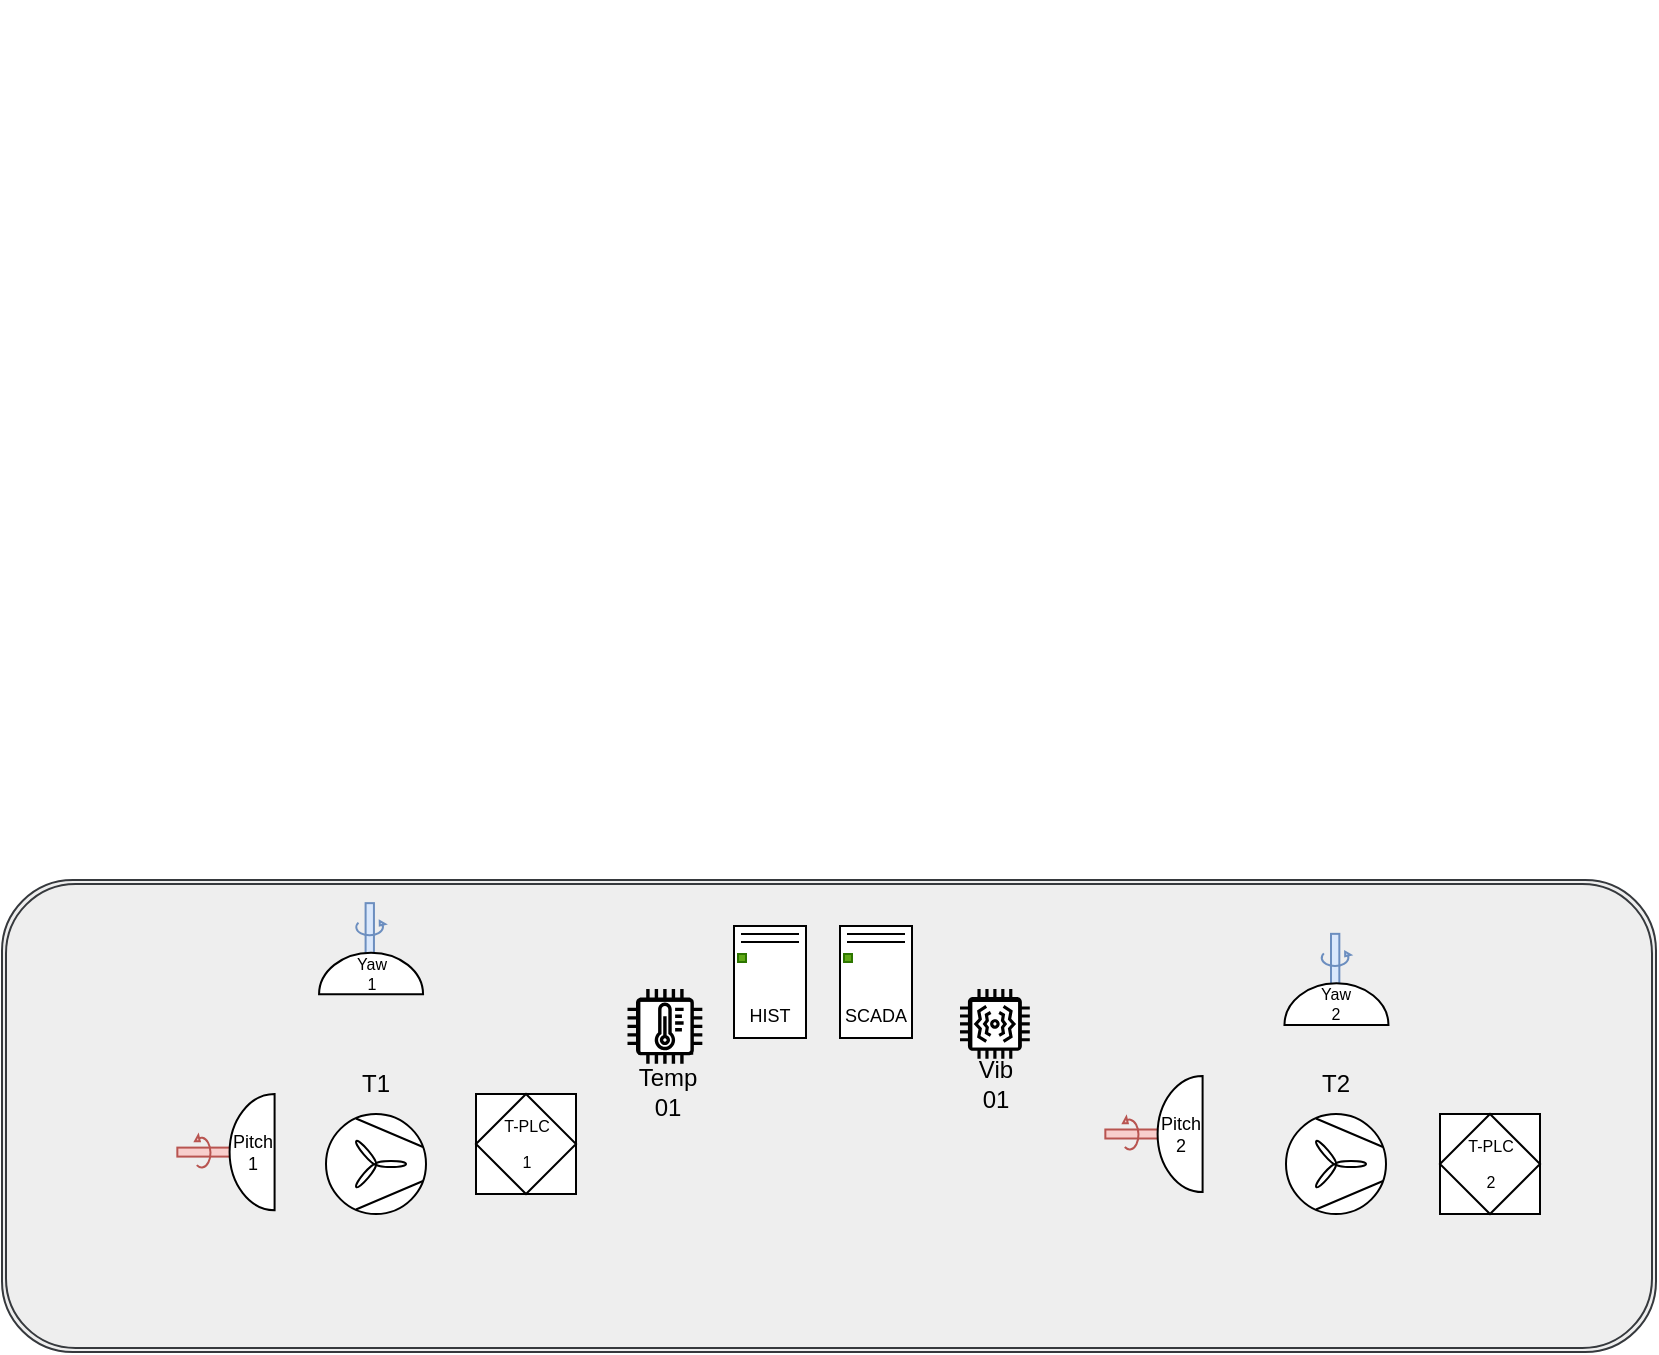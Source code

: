 <mxfile version="26.1.0">
  <diagram id="a45cf8ec-cd66-6f27-3ac3-be6e809c9e4a" name="Page-1">
    <mxGraphModel dx="1871" dy="1006" grid="1" gridSize="4" guides="1" tooltips="1" connect="1" arrows="1" fold="1" page="1" pageScale="1" pageWidth="827" pageHeight="1169" background="none" math="0" shadow="0">
      <root>
        <mxCell id="0" />
        <mxCell id="1" parent="0" />
        <mxCell id="4C0BwEDokxpnOY0oktvk-240" value="" style="shape=ext;double=1;rounded=1;whiteSpace=wrap;html=1;fillColor=#eeeeee;strokeColor=#36393d;movable=0;resizable=0;rotatable=0;deletable=0;editable=0;locked=1;connectable=0;" vertex="1" parent="1">
          <mxGeometry x="-827" y="933" width="827" height="236" as="geometry" />
        </mxCell>
        <mxCell id="171" style="edgeStyle=orthogonalEdgeStyle;rounded=0;jumpStyle=none;html=1;exitX=0;exitY=0.5;entryX=0;entryY=0.5;shadow=0;labelBackgroundColor=none;startArrow=none;startFill=0;endArrow=classic;endFill=1;endSize=6;jettySize=auto;orthogonalLoop=1;strokeColor=#23445D;strokeWidth=2;fillColor=#F08705;fontFamily=Helvetica;fontSize=14;fontColor=#F08705;align=left;fontStyle=0" parent="1" edge="1">
          <mxGeometry relative="1" as="geometry">
            <mxPoint x="-553" y="501.5" as="sourcePoint" />
            <mxPoint x="-553" y="501.5" as="targetPoint" />
          </mxGeometry>
        </mxCell>
        <mxCell id="4C0BwEDokxpnOY0oktvk-178" value="" style="group;" vertex="1" connectable="0" parent="1">
          <mxGeometry x="-670" y="1020" width="60" height="80" as="geometry" />
        </mxCell>
        <mxCell id="4C0BwEDokxpnOY0oktvk-173" value="" style="verticalLabelPosition=bottom;outlineConnect=0;align=center;dashed=0;html=1;verticalAlign=top;shape=mxgraph.pid2misc.fan;fanType=common;points=[[1,0.5,0,0,0]];" vertex="1" parent="4C0BwEDokxpnOY0oktvk-178">
          <mxGeometry x="5" y="30" width="50" height="50" as="geometry" />
        </mxCell>
        <mxCell id="4C0BwEDokxpnOY0oktvk-175" value="T1" style="text;html=1;align=center;verticalAlign=middle;whiteSpace=wrap;rounded=0;movable=1;resizable=1;rotatable=1;deletable=1;editable=1;locked=0;connectable=1;" vertex="1" parent="4C0BwEDokxpnOY0oktvk-178">
          <mxGeometry width="60" height="30" as="geometry" />
        </mxCell>
        <mxCell id="4C0BwEDokxpnOY0oktvk-179" value="" style="group;" vertex="1" connectable="0" parent="1">
          <mxGeometry x="-190" y="1020" width="60" height="80" as="geometry" />
        </mxCell>
        <mxCell id="4C0BwEDokxpnOY0oktvk-174" value="" style="verticalLabelPosition=bottom;outlineConnect=0;align=center;dashed=0;html=1;verticalAlign=top;shape=mxgraph.pid2misc.fan;fanType=common;gradientColor=none;shadow=0;points=[[0.5,1,0,0,0]];" vertex="1" parent="4C0BwEDokxpnOY0oktvk-179">
          <mxGeometry x="5" y="30" width="50" height="50" as="geometry" />
        </mxCell>
        <mxCell id="4C0BwEDokxpnOY0oktvk-176" value="T2" style="text;html=1;align=center;verticalAlign=middle;whiteSpace=wrap;rounded=0;" vertex="1" parent="4C0BwEDokxpnOY0oktvk-179">
          <mxGeometry width="60" height="30" as="geometry" />
        </mxCell>
        <mxCell id="4C0BwEDokxpnOY0oktvk-181" value="&lt;table cellpadding=&quot;4&quot; cellspacing=&quot;0&quot; border=&quot;0&quot; style=&quot;width: 100%; height: 100%;&quot;&gt;&lt;tbody&gt;&lt;tr&gt;&lt;td&gt;T-PLC&lt;br&gt;&lt;/td&gt;&lt;/tr&gt;&lt;tr&gt;&lt;td&gt;2&lt;br&gt;&lt;/td&gt;&lt;/tr&gt;&lt;/tbody&gt;&lt;/table&gt; " style="html=1;outlineConnect=0;align=center;dashed=0;aspect=fixed;shape=mxgraph.pid2inst.progLogCont;mounting=field;fontSize=8;" vertex="1" parent="1">
          <mxGeometry x="-108" y="1050" width="50" height="50" as="geometry" />
        </mxCell>
        <mxCell id="4C0BwEDokxpnOY0oktvk-183" value="&lt;table cellpadding=&quot;4&quot; cellspacing=&quot;0&quot; border=&quot;0&quot; style=&quot;width: 100%; height: 100%;&quot;&gt;&lt;tbody&gt;&lt;tr&gt;&lt;td&gt;T-PLC&lt;br&gt;&lt;/td&gt;&lt;/tr&gt;&lt;tr&gt;&lt;td&gt;1&lt;br&gt;&lt;/td&gt;&lt;/tr&gt;&lt;/tbody&gt;&lt;/table&gt; " style="html=1;outlineConnect=0;align=center;dashed=0;aspect=fixed;shape=mxgraph.pid2inst.progLogCont;mounting=field;labelPosition=center;verticalLabelPosition=middle;verticalAlign=middle;fontSize=8;" vertex="1" parent="1">
          <mxGeometry x="-590.0" y="1040" width="50" height="50" as="geometry" />
        </mxCell>
        <mxCell id="4C0BwEDokxpnOY0oktvk-215" value="" style="group" vertex="1" connectable="0" parent="1">
          <mxGeometry x="-284.0" y="1030.952" width="75.1" height="58.095" as="geometry" />
        </mxCell>
        <mxCell id="4C0BwEDokxpnOY0oktvk-216" value="" style="rounded=0;whiteSpace=wrap;html=1;rotation=-180;fillColor=#f8cecc;strokeColor=#b85450;" vertex="1" parent="4C0BwEDokxpnOY0oktvk-215">
          <mxGeometry x="8.67" y="26.8" width="32" height="4.5" as="geometry" />
        </mxCell>
        <mxCell id="4C0BwEDokxpnOY0oktvk-217" value="" style="group" vertex="1" connectable="0" parent="4C0BwEDokxpnOY0oktvk-215">
          <mxGeometry x="18.2" width="56.9" height="58.095" as="geometry" />
        </mxCell>
        <mxCell id="4C0BwEDokxpnOY0oktvk-218" value="" style="group" vertex="1" connectable="0" parent="4C0BwEDokxpnOY0oktvk-217">
          <mxGeometry y="3.553e-15" width="56.9" height="58.095" as="geometry" />
        </mxCell>
        <mxCell id="4C0BwEDokxpnOY0oktvk-219" value="" style="verticalLabelPosition=bottom;verticalAlign=top;html=1;shape=mxgraph.basic.half_circle;rotation=-270;" vertex="1" parent="4C0BwEDokxpnOY0oktvk-218">
          <mxGeometry x="-1.2" y="17.798" width="58.095" height="22.5" as="geometry" />
        </mxCell>
        <mxCell id="4C0BwEDokxpnOY0oktvk-220" value="&lt;div&gt;Pitch&lt;/div&gt;&lt;div&gt;2&lt;br&gt;&lt;/div&gt;" style="text;html=1;align=center;verticalAlign=middle;whiteSpace=wrap;rounded=0;fontSize=9;" vertex="1" parent="4C0BwEDokxpnOY0oktvk-218">
          <mxGeometry y="14.048" width="56.9" height="30" as="geometry" />
        </mxCell>
        <mxCell id="4C0BwEDokxpnOY0oktvk-222" value="" style="verticalLabelPosition=bottom;shadow=0;dashed=0;align=center;html=1;verticalAlign=top;shape=mxgraph.electrical.rot_mech.verticalLabelPosition=bottom;shadow=0;dashed=0;align=center;fillColor=#f8cecc;html=1;verticalAlign=top;strokeWidth=1;shape=mxgraph.electrical.rot_mech.rotation;rotation=-91;strokeColor=#b85450;" vertex="1" parent="4C0BwEDokxpnOY0oktvk-218">
          <mxGeometry x="-5.1" y="25.048" width="17" height="8" as="geometry" />
        </mxCell>
        <mxCell id="4C0BwEDokxpnOY0oktvk-209" value="" style="group" vertex="1" connectable="0" parent="1">
          <mxGeometry x="-748.0" y="1040.002" width="75.1" height="58.095" as="geometry" />
        </mxCell>
        <mxCell id="4C0BwEDokxpnOY0oktvk-185" value="" style="rounded=0;whiteSpace=wrap;html=1;rotation=-180;fillColor=#f8cecc;strokeColor=#b85450;" vertex="1" parent="4C0BwEDokxpnOY0oktvk-209">
          <mxGeometry x="8.67" y="26.8" width="32" height="4.5" as="geometry" />
        </mxCell>
        <mxCell id="4C0BwEDokxpnOY0oktvk-193" value="" style="group" vertex="1" connectable="0" parent="4C0BwEDokxpnOY0oktvk-209">
          <mxGeometry x="18.2" width="56.9" height="58.095" as="geometry" />
        </mxCell>
        <mxCell id="4C0BwEDokxpnOY0oktvk-197" value="" style="group" vertex="1" connectable="0" parent="4C0BwEDokxpnOY0oktvk-193">
          <mxGeometry y="3.553e-15" width="56.9" height="58.095" as="geometry" />
        </mxCell>
        <mxCell id="4C0BwEDokxpnOY0oktvk-184" value="" style="verticalLabelPosition=bottom;verticalAlign=top;html=1;shape=mxgraph.basic.half_circle;rotation=-270;" vertex="1" parent="4C0BwEDokxpnOY0oktvk-197">
          <mxGeometry x="-1.2" y="17.798" width="58.095" height="22.5" as="geometry" />
        </mxCell>
        <mxCell id="4C0BwEDokxpnOY0oktvk-192" value="&lt;div&gt;Pitch&lt;/div&gt;&lt;div&gt;1&lt;br&gt;&lt;/div&gt;" style="text;html=1;align=center;verticalAlign=middle;whiteSpace=wrap;rounded=0;fontSize=9;" vertex="1" parent="4C0BwEDokxpnOY0oktvk-197">
          <mxGeometry y="14.048" width="56.9" height="30" as="geometry" />
        </mxCell>
        <mxCell id="4C0BwEDokxpnOY0oktvk-206" value="" style="verticalLabelPosition=bottom;shadow=0;dashed=0;align=center;html=1;verticalAlign=top;shape=mxgraph.electrical.rot_mech.verticalLabelPosition=bottom;shadow=0;dashed=0;align=center;fillColor=#f8cecc;html=1;verticalAlign=top;strokeWidth=1;shape=mxgraph.electrical.rot_mech.rotation;rotation=-91;strokeColor=#b85450;" vertex="1" parent="4C0BwEDokxpnOY0oktvk-197">
          <mxGeometry x="-5.1" y="25.048" width="17" height="8" as="geometry" />
        </mxCell>
        <mxCell id="4C0BwEDokxpnOY0oktvk-232" value="" style="group;rotation=90;" vertex="1" connectable="0" parent="1">
          <mxGeometry x="-181.3" y="951.35" width="51.3" height="55" as="geometry" />
        </mxCell>
        <mxCell id="4C0BwEDokxpnOY0oktvk-223" value="" style="rounded=0;whiteSpace=wrap;html=1;rotation=-90;fillColor=#dae8fc;strokeColor=#6c8ebf;" vertex="1" parent="4C0BwEDokxpnOY0oktvk-232">
          <mxGeometry x="6.23" y="21.14" width="29.31" height="4.17" as="geometry" />
        </mxCell>
        <mxCell id="4C0BwEDokxpnOY0oktvk-224" value="" style="verticalLabelPosition=bottom;verticalAlign=top;html=1;shape=mxgraph.basic.half_circle;rotation=-180;" vertex="1" parent="4C0BwEDokxpnOY0oktvk-232">
          <mxGeometry x="-4.477" y="33.338" width="52.014" height="20.836" as="geometry" />
        </mxCell>
        <mxCell id="4C0BwEDokxpnOY0oktvk-225" value="" style="verticalLabelPosition=bottom;shadow=0;dashed=0;align=center;html=1;verticalAlign=top;shape=mxgraph.electrical.rot_mech.verticalLabelPosition=bottom;shadow=0;dashed=0;align=center;fillColor=#dae8fc;html=1;verticalAlign=top;strokeWidth=1;shape=mxgraph.electrical.rot_mech.rotation;rotation=-1;strokeColor=#6c8ebf;" vertex="1" parent="4C0BwEDokxpnOY0oktvk-232">
          <mxGeometry x="13.43" y="17.595" width="15.221" height="7.409" as="geometry" />
        </mxCell>
        <mxCell id="4C0BwEDokxpnOY0oktvk-233" value="&lt;div&gt;Yaw&lt;/div&gt;&lt;div&gt;2&lt;br&gt;&lt;/div&gt;" style="text;html=1;align=center;verticalAlign=middle;whiteSpace=wrap;rounded=0;fontSize=8;" vertex="1" parent="4C0BwEDokxpnOY0oktvk-232">
          <mxGeometry x="-8.47" y="28.76" width="60" height="30" as="geometry" />
        </mxCell>
        <mxCell id="4C0BwEDokxpnOY0oktvk-234" value="" style="group;rotation=90;" vertex="1" connectable="0" parent="1">
          <mxGeometry x="-664" y="936" width="51.3" height="55" as="geometry" />
        </mxCell>
        <mxCell id="4C0BwEDokxpnOY0oktvk-235" value="" style="rounded=0;whiteSpace=wrap;html=1;rotation=-90;fillColor=#dae8fc;strokeColor=#6c8ebf;" vertex="1" parent="4C0BwEDokxpnOY0oktvk-234">
          <mxGeometry x="6.23" y="21.14" width="29.31" height="4.17" as="geometry" />
        </mxCell>
        <mxCell id="4C0BwEDokxpnOY0oktvk-236" value="" style="verticalLabelPosition=bottom;verticalAlign=top;html=1;shape=mxgraph.basic.half_circle;rotation=-180;" vertex="1" parent="4C0BwEDokxpnOY0oktvk-234">
          <mxGeometry x="-4.477" y="33.338" width="52.014" height="20.836" as="geometry" />
        </mxCell>
        <mxCell id="4C0BwEDokxpnOY0oktvk-237" value="" style="verticalLabelPosition=bottom;shadow=0;dashed=0;align=center;html=1;verticalAlign=top;shape=mxgraph.electrical.rot_mech.verticalLabelPosition=bottom;shadow=0;dashed=0;align=center;html=1;verticalAlign=top;strokeWidth=1;shape=mxgraph.electrical.rot_mech.rotation;rotation=-1;fillColor=#dae8fc;strokeColor=#6c8ebf;" vertex="1" parent="4C0BwEDokxpnOY0oktvk-234">
          <mxGeometry x="13.43" y="17.595" width="15.221" height="7.409" as="geometry" />
        </mxCell>
        <mxCell id="4C0BwEDokxpnOY0oktvk-238" value="&lt;div&gt;Yaw&lt;/div&gt;&lt;div&gt;1&lt;br&gt;&lt;/div&gt;" style="text;html=1;align=center;verticalAlign=middle;whiteSpace=wrap;rounded=0;fontSize=8;" vertex="1" parent="4C0BwEDokxpnOY0oktvk-234">
          <mxGeometry x="-8.47" y="28.76" width="60" height="30" as="geometry" />
        </mxCell>
        <mxCell id="4C0BwEDokxpnOY0oktvk-249" value="" style="group" vertex="1" connectable="0" parent="1">
          <mxGeometry x="-420" y="956" width="60" height="60" as="geometry" />
        </mxCell>
        <mxCell id="4C0BwEDokxpnOY0oktvk-242" value="" style="rounded=0;whiteSpace=wrap;html=1;rotation=90;" vertex="1" parent="4C0BwEDokxpnOY0oktvk-249">
          <mxGeometry x="2" y="10" width="56" height="36" as="geometry" />
        </mxCell>
        <mxCell id="4C0BwEDokxpnOY0oktvk-243" value="SCADA" style="text;html=1;align=center;verticalAlign=middle;whiteSpace=wrap;rounded=0;fontSize=9;" vertex="1" parent="4C0BwEDokxpnOY0oktvk-249">
          <mxGeometry y="30" width="60" height="30" as="geometry" />
        </mxCell>
        <mxCell id="4C0BwEDokxpnOY0oktvk-246" value="" style="shape=link;html=1;rounded=0;" edge="1" parent="4C0BwEDokxpnOY0oktvk-249">
          <mxGeometry width="100" relative="1" as="geometry">
            <mxPoint x="15.5" y="6" as="sourcePoint" />
            <mxPoint x="44.5" y="6" as="targetPoint" />
          </mxGeometry>
        </mxCell>
        <mxCell id="4C0BwEDokxpnOY0oktvk-247" value="" style="whiteSpace=wrap;html=1;aspect=fixed;fillColor=#60a917;fontColor=#ffffff;strokeColor=#2D7600;" vertex="1" parent="4C0BwEDokxpnOY0oktvk-249">
          <mxGeometry x="14" y="14" width="4" height="4" as="geometry" />
        </mxCell>
        <mxCell id="4C0BwEDokxpnOY0oktvk-250" value="" style="group" vertex="1" connectable="0" parent="1">
          <mxGeometry x="-473" y="956" width="60" height="60" as="geometry" />
        </mxCell>
        <mxCell id="4C0BwEDokxpnOY0oktvk-251" value="" style="rounded=0;whiteSpace=wrap;html=1;rotation=90;" vertex="1" parent="4C0BwEDokxpnOY0oktvk-250">
          <mxGeometry x="2" y="10" width="56" height="36" as="geometry" />
        </mxCell>
        <mxCell id="4C0BwEDokxpnOY0oktvk-252" value="HIST" style="text;html=1;align=center;verticalAlign=middle;whiteSpace=wrap;rounded=0;fontSize=9;" vertex="1" parent="4C0BwEDokxpnOY0oktvk-250">
          <mxGeometry y="30" width="60" height="30" as="geometry" />
        </mxCell>
        <mxCell id="4C0BwEDokxpnOY0oktvk-253" value="" style="shape=link;html=1;rounded=0;" edge="1" parent="4C0BwEDokxpnOY0oktvk-250">
          <mxGeometry width="100" relative="1" as="geometry">
            <mxPoint x="15.5" y="6" as="sourcePoint" />
            <mxPoint x="44.5" y="6" as="targetPoint" />
          </mxGeometry>
        </mxCell>
        <mxCell id="4C0BwEDokxpnOY0oktvk-254" value="" style="whiteSpace=wrap;html=1;aspect=fixed;fillColor=#60a917;fontColor=#ffffff;strokeColor=#2D7600;" vertex="1" parent="4C0BwEDokxpnOY0oktvk-250">
          <mxGeometry x="14" y="14" width="4" height="4" as="geometry" />
        </mxCell>
        <mxCell id="4C0BwEDokxpnOY0oktvk-268" value="" style="group" vertex="1" connectable="0" parent="1">
          <mxGeometry x="-524" y="987.5" width="60" height="66" as="geometry" />
        </mxCell>
        <mxCell id="4C0BwEDokxpnOY0oktvk-265" value="" style="group" vertex="1" connectable="0" parent="4C0BwEDokxpnOY0oktvk-268">
          <mxGeometry x="9.75" width="40.5" height="40.5" as="geometry" />
        </mxCell>
        <mxCell id="4C0BwEDokxpnOY0oktvk-264" value="" style="whiteSpace=wrap;html=1;aspect=fixed;" vertex="1" parent="4C0BwEDokxpnOY0oktvk-265">
          <mxGeometry x="5.956" y="5.956" width="26.41" height="26.41" as="geometry" />
        </mxCell>
        <mxCell id="4C0BwEDokxpnOY0oktvk-261" value="" style="sketch=0;outlineConnect=0;fontColor=#232F3E;gradientColor=none;fillColor=#000000;strokeColor=none;dashed=0;verticalLabelPosition=bottom;verticalAlign=top;align=center;html=1;fontSize=12;fontStyle=0;aspect=fixed;pointerEvents=1;shape=mxgraph.aws4.iot_thing_temperature_sensor;" vertex="1" parent="4C0BwEDokxpnOY0oktvk-265">
          <mxGeometry width="37.414" height="37.414" as="geometry" />
        </mxCell>
        <mxCell id="4C0BwEDokxpnOY0oktvk-266" value="&lt;div&gt;Temp&lt;/div&gt;&lt;div&gt;01&lt;br&gt;&lt;/div&gt;" style="text;html=1;align=center;verticalAlign=middle;whiteSpace=wrap;rounded=0;" vertex="1" parent="4C0BwEDokxpnOY0oktvk-268">
          <mxGeometry y="36" width="60" height="30" as="geometry" />
        </mxCell>
        <mxCell id="4C0BwEDokxpnOY0oktvk-269" value="" style="group" vertex="1" connectable="0" parent="1">
          <mxGeometry x="-360" y="987.5" width="60" height="62.5" as="geometry" />
        </mxCell>
        <mxCell id="4C0BwEDokxpnOY0oktvk-263" value="" style="group" vertex="1" connectable="0" parent="4C0BwEDokxpnOY0oktvk-269">
          <mxGeometry x="12" width="36" height="37.88" as="geometry" />
        </mxCell>
        <mxCell id="4C0BwEDokxpnOY0oktvk-262" value="" style="whiteSpace=wrap;html=1;aspect=fixed;" vertex="1" parent="4C0BwEDokxpnOY0oktvk-263">
          <mxGeometry x="5.692" y="5.989" width="23.859" height="23.859" as="geometry" />
        </mxCell>
        <mxCell id="4C0BwEDokxpnOY0oktvk-260" value="" style="sketch=0;outlineConnect=0;fillColor=#000000;strokeColor=#36393d;dashed=0;verticalLabelPosition=bottom;verticalAlign=top;align=center;html=1;fontSize=12;fontStyle=0;aspect=fixed;pointerEvents=1;shape=mxgraph.aws4.iot_thing_vibration_sensor;" vertex="1" parent="4C0BwEDokxpnOY0oktvk-263">
          <mxGeometry width="34.9" height="34.9" as="geometry" />
        </mxCell>
        <mxCell id="4C0BwEDokxpnOY0oktvk-267" value="&lt;div&gt;Vib&lt;/div&gt;&lt;div&gt;01&lt;br&gt;&lt;/div&gt;" style="text;html=1;align=center;verticalAlign=middle;whiteSpace=wrap;rounded=0;" vertex="1" parent="4C0BwEDokxpnOY0oktvk-269">
          <mxGeometry y="32.5" width="60" height="30" as="geometry" />
        </mxCell>
      </root>
    </mxGraphModel>
  </diagram>
</mxfile>
